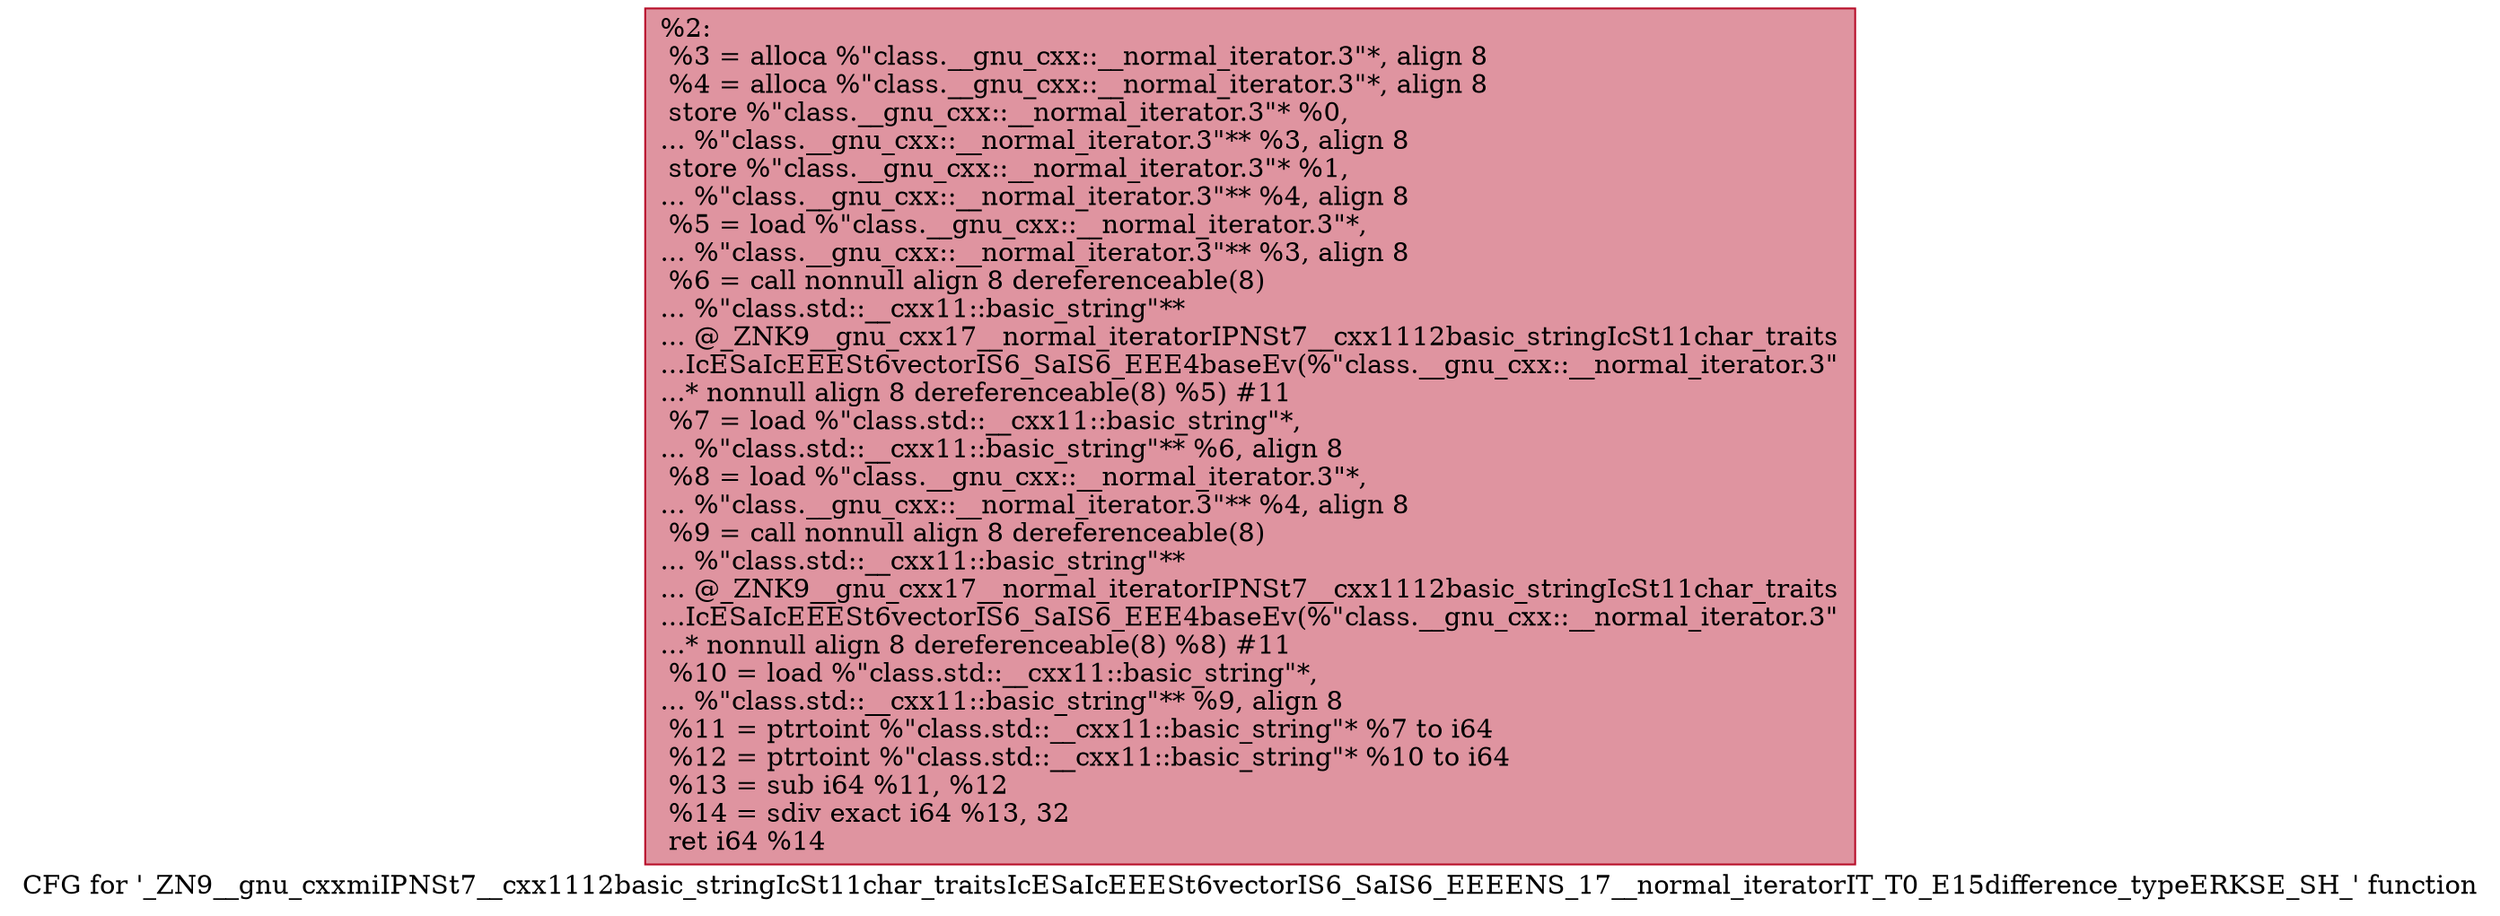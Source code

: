 digraph "CFG for '_ZN9__gnu_cxxmiIPNSt7__cxx1112basic_stringIcSt11char_traitsIcESaIcEEESt6vectorIS6_SaIS6_EEEENS_17__normal_iteratorIT_T0_E15difference_typeERKSE_SH_' function" {
	label="CFG for '_ZN9__gnu_cxxmiIPNSt7__cxx1112basic_stringIcSt11char_traitsIcESaIcEEESt6vectorIS6_SaIS6_EEEENS_17__normal_iteratorIT_T0_E15difference_typeERKSE_SH_' function";

	Node0x55a6f8c25150 [shape=record,color="#b70d28ff", style=filled, fillcolor="#b70d2870",label="{%2:\l  %3 = alloca %\"class.__gnu_cxx::__normal_iterator.3\"*, align 8\l  %4 = alloca %\"class.__gnu_cxx::__normal_iterator.3\"*, align 8\l  store %\"class.__gnu_cxx::__normal_iterator.3\"* %0,\l... %\"class.__gnu_cxx::__normal_iterator.3\"** %3, align 8\l  store %\"class.__gnu_cxx::__normal_iterator.3\"* %1,\l... %\"class.__gnu_cxx::__normal_iterator.3\"** %4, align 8\l  %5 = load %\"class.__gnu_cxx::__normal_iterator.3\"*,\l... %\"class.__gnu_cxx::__normal_iterator.3\"** %3, align 8\l  %6 = call nonnull align 8 dereferenceable(8)\l... %\"class.std::__cxx11::basic_string\"**\l... @_ZNK9__gnu_cxx17__normal_iteratorIPNSt7__cxx1112basic_stringIcSt11char_traits\l...IcESaIcEEESt6vectorIS6_SaIS6_EEE4baseEv(%\"class.__gnu_cxx::__normal_iterator.3\"\l...* nonnull align 8 dereferenceable(8) %5) #11\l  %7 = load %\"class.std::__cxx11::basic_string\"*,\l... %\"class.std::__cxx11::basic_string\"** %6, align 8\l  %8 = load %\"class.__gnu_cxx::__normal_iterator.3\"*,\l... %\"class.__gnu_cxx::__normal_iterator.3\"** %4, align 8\l  %9 = call nonnull align 8 dereferenceable(8)\l... %\"class.std::__cxx11::basic_string\"**\l... @_ZNK9__gnu_cxx17__normal_iteratorIPNSt7__cxx1112basic_stringIcSt11char_traits\l...IcESaIcEEESt6vectorIS6_SaIS6_EEE4baseEv(%\"class.__gnu_cxx::__normal_iterator.3\"\l...* nonnull align 8 dereferenceable(8) %8) #11\l  %10 = load %\"class.std::__cxx11::basic_string\"*,\l... %\"class.std::__cxx11::basic_string\"** %9, align 8\l  %11 = ptrtoint %\"class.std::__cxx11::basic_string\"* %7 to i64\l  %12 = ptrtoint %\"class.std::__cxx11::basic_string\"* %10 to i64\l  %13 = sub i64 %11, %12\l  %14 = sdiv exact i64 %13, 32\l  ret i64 %14\l}"];
}
